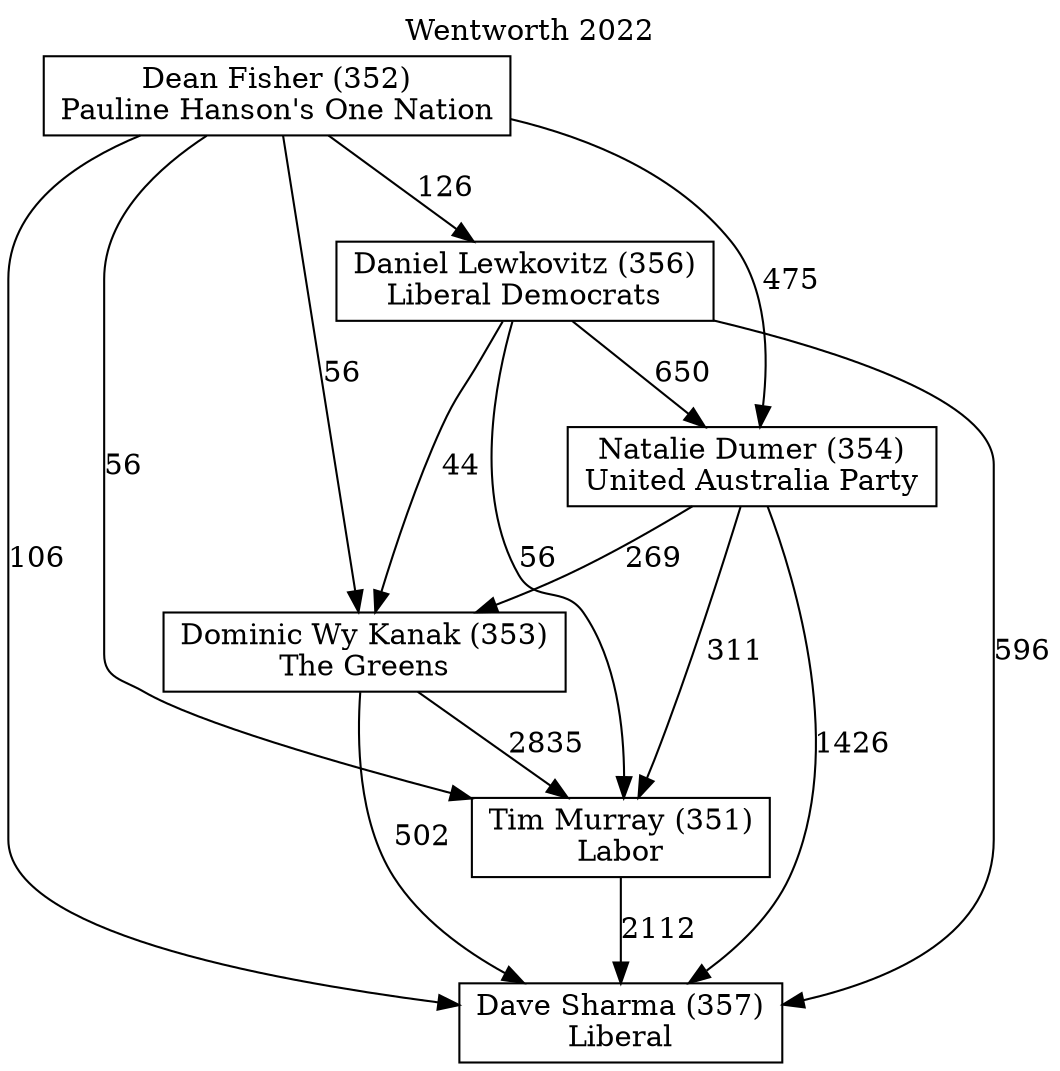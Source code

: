 // House preference flow
digraph "Dave Sharma (357)_Wentworth_2022" {
	graph [label="Wentworth 2022" labelloc=t mclimit=2]
	node [shape=box]
	"Dave Sharma (357)" [label="Dave Sharma (357)
Liberal"]
	"Tim Murray (351)" [label="Tim Murray (351)
Labor"]
	"Dominic Wy Kanak (353)" [label="Dominic Wy Kanak (353)
The Greens"]
	"Natalie Dumer (354)" [label="Natalie Dumer (354)
United Australia Party"]
	"Daniel Lewkovitz (356)" [label="Daniel Lewkovitz (356)
Liberal Democrats"]
	"Dean Fisher (352)" [label="Dean Fisher (352)
Pauline Hanson's One Nation"]
	"Tim Murray (351)" -> "Dave Sharma (357)" [label=2112]
	"Dominic Wy Kanak (353)" -> "Tim Murray (351)" [label=2835]
	"Natalie Dumer (354)" -> "Dominic Wy Kanak (353)" [label=269]
	"Daniel Lewkovitz (356)" -> "Natalie Dumer (354)" [label=650]
	"Dean Fisher (352)" -> "Daniel Lewkovitz (356)" [label=126]
	"Dominic Wy Kanak (353)" -> "Dave Sharma (357)" [label=502]
	"Natalie Dumer (354)" -> "Dave Sharma (357)" [label=1426]
	"Daniel Lewkovitz (356)" -> "Dave Sharma (357)" [label=596]
	"Dean Fisher (352)" -> "Dave Sharma (357)" [label=106]
	"Dean Fisher (352)" -> "Natalie Dumer (354)" [label=475]
	"Daniel Lewkovitz (356)" -> "Dominic Wy Kanak (353)" [label=44]
	"Dean Fisher (352)" -> "Dominic Wy Kanak (353)" [label=56]
	"Natalie Dumer (354)" -> "Tim Murray (351)" [label=311]
	"Daniel Lewkovitz (356)" -> "Tim Murray (351)" [label=56]
	"Dean Fisher (352)" -> "Tim Murray (351)" [label=56]
}
